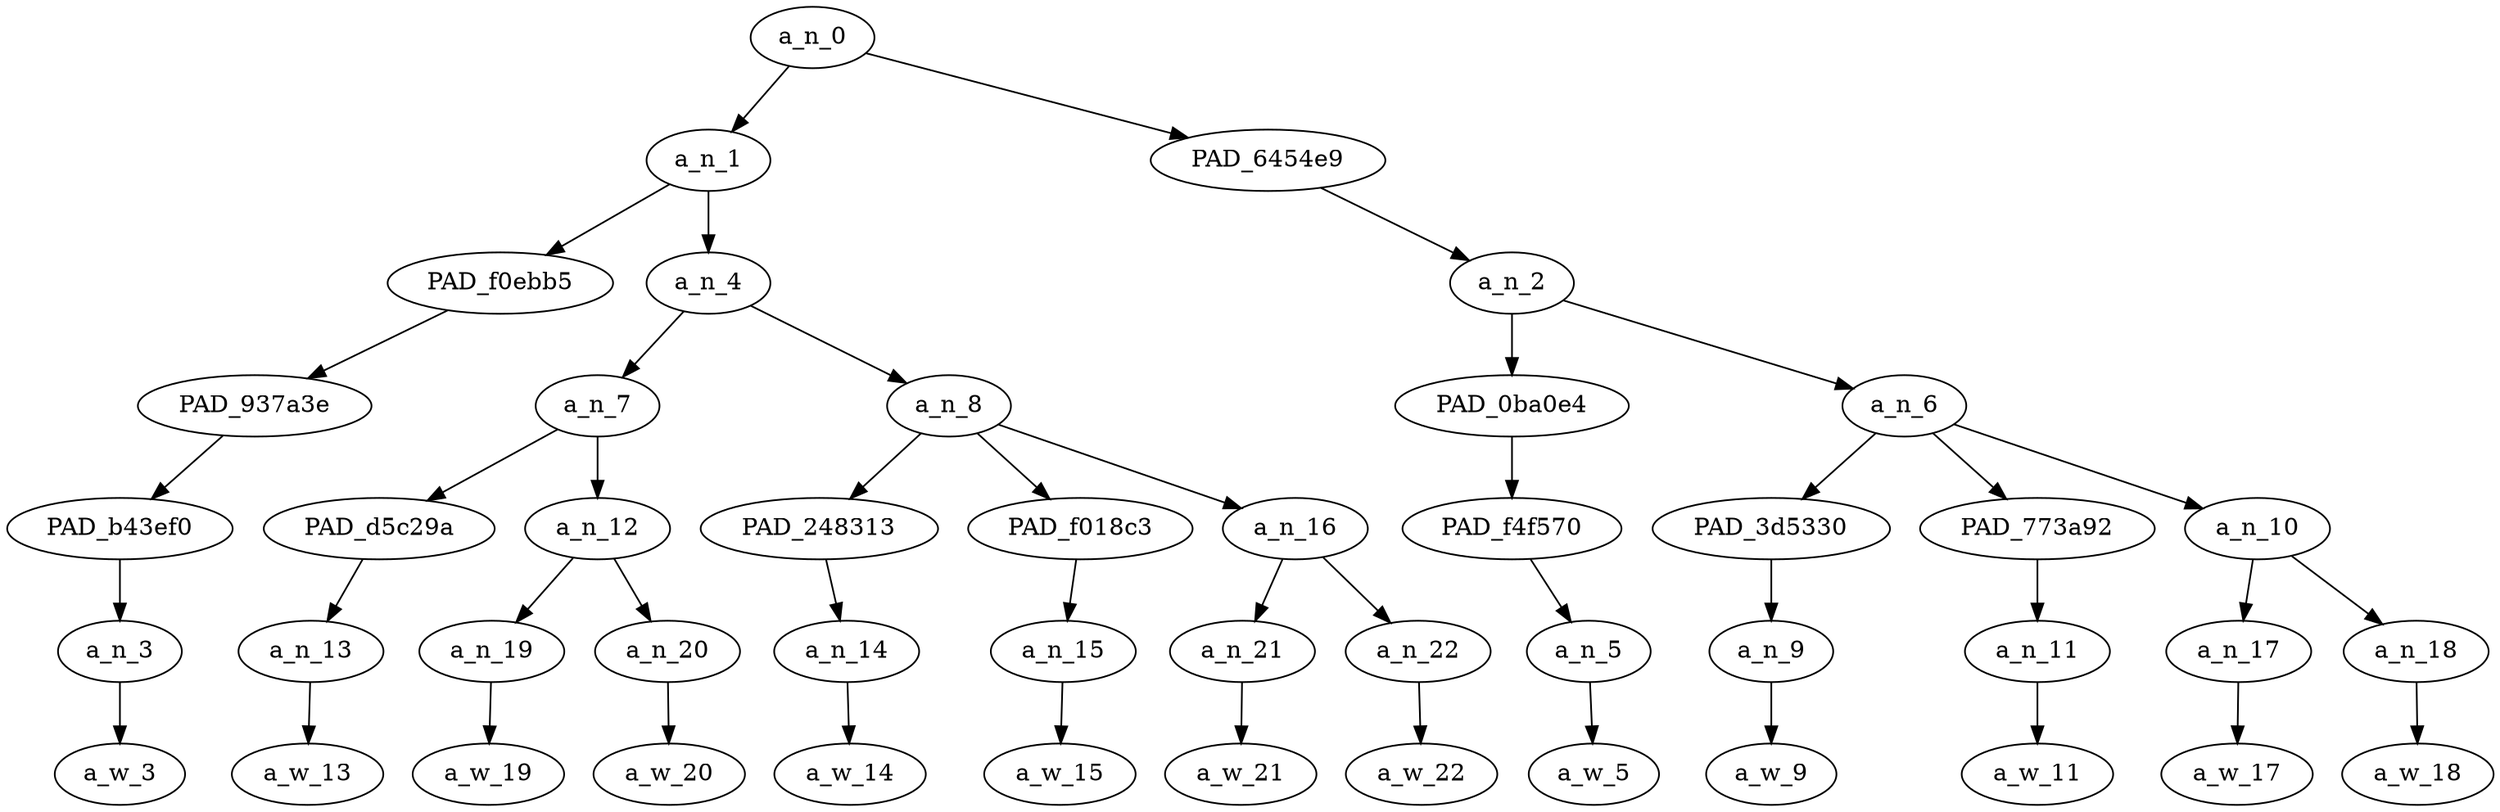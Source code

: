 strict digraph "" {
	a_n_0	[div_dir=1,
		index=0,
		level=6,
		pos="5.552083333333333,6!",
		text_span="[0, 1, 2, 3, 4, 5, 6, 7, 8, 9, 10, 11, 12]",
		value=1.00000001];
	a_n_1	[div_dir=1,
		index=0,
		level=5,
		pos="1.8541666666666667,5!",
		text_span="[0, 1, 2, 3, 4, 5, 6, 7]",
		value=0.60776369];
	a_n_0 -> a_n_1;
	PAD_6454e9	[div_dir=1,
		index=1,
		level=5,
		pos="9.25,5!",
		text_span="[8, 9, 10, 11, 12]",
		value=0.39102873];
	a_n_0 -> PAD_6454e9;
	PAD_f0ebb5	[div_dir=1,
		index=0,
		level=4,
		pos="0.0,4!",
		text_span="[0]",
		value=0.12355557];
	a_n_1 -> PAD_f0ebb5;
	a_n_4	[div_dir=1,
		index=1,
		level=4,
		pos="3.7083333333333335,4!",
		text_span="[1, 2, 3, 4, 5, 6, 7]",
		value=0.48342962];
	a_n_1 -> a_n_4;
	PAD_937a3e	[div_dir=1,
		index=0,
		level=3,
		pos="0.0,3!",
		text_span="[0]",
		value=0.12355557];
	PAD_f0ebb5 -> PAD_937a3e;
	PAD_b43ef0	[div_dir=1,
		index=0,
		level=2,
		pos="0.0,2!",
		text_span="[0]",
		value=0.12355557];
	PAD_937a3e -> PAD_b43ef0;
	a_n_3	[div_dir=1,
		index=0,
		level=1,
		pos="0.0,1!",
		text_span="[0]",
		value=0.12355557];
	PAD_b43ef0 -> a_n_3;
	a_w_3	[div_dir=0,
		index=0,
		level=0,
		pos="0,0!",
		text_span="[0]",
		value=harvey];
	a_n_3 -> a_w_3;
	a_n_7	[div_dir=1,
		index=1,
		level=3,
		pos="2.25,3!",
		text_span="[1, 2, 3]",
		value=0.31386515];
	a_n_4 -> a_n_7;
	a_n_8	[div_dir=1,
		index=2,
		level=3,
		pos="5.166666666666667,3!",
		text_span="[4, 5, 6, 7]",
		value=0.16915308];
	a_n_4 -> a_n_8;
	PAD_d5c29a	[div_dir=1,
		index=2,
		level=2,
		pos="3.0,2!",
		text_span="[3]",
		value=0.21133018];
	a_n_7 -> PAD_d5c29a;
	a_n_12	[div_dir=-1,
		index=1,
		level=2,
		pos="1.5,2!",
		text_span="[1, 2]",
		value=0.10243010];
	a_n_7 -> a_n_12;
	a_n_13	[div_dir=1,
		index=3,
		level=1,
		pos="3.0,1!",
		text_span="[3]",
		value=0.21133018];
	PAD_d5c29a -> a_n_13;
	a_w_13	[div_dir=0,
		index=3,
		level=0,
		pos="3,0!",
		text_span="[3]",
		value=babied];
	a_n_13 -> a_w_13;
	a_n_19	[div_dir=-1,
		index=1,
		level=1,
		pos="1.0,1!",
		text_span="[1]",
		value=0.05315900];
	a_n_12 -> a_n_19;
	a_n_20	[div_dir=1,
		index=2,
		level=1,
		pos="2.0,1!",
		text_span="[2]",
		value=0.04925505];
	a_n_12 -> a_n_20;
	a_w_19	[div_dir=0,
		index=1,
		level=0,
		pos="1,0!",
		text_span="[1]",
		value=how];
	a_n_19 -> a_w_19;
	a_w_20	[div_dir=0,
		index=2,
		level=0,
		pos="2,0!",
		text_span="[2]",
		value=many];
	a_n_20 -> a_w_20;
	PAD_248313	[div_dir=1,
		index=3,
		level=2,
		pos="4.0,2!",
		text_span="[4]",
		value=0.03290519];
	a_n_8 -> PAD_248313;
	PAD_f018c3	[div_dir=1,
		index=4,
		level=2,
		pos="5.0,2!",
		text_span="[5]",
		value=0.03382224];
	a_n_8 -> PAD_f018c3;
	a_n_16	[div_dir=1,
		index=5,
		level=2,
		pos="6.5,2!",
		text_span="[6, 7]",
		value=0.10192147];
	a_n_8 -> a_n_16;
	a_n_14	[div_dir=1,
		index=4,
		level=1,
		pos="4.0,1!",
		text_span="[4]",
		value=0.03290519];
	PAD_248313 -> a_n_14;
	a_w_14	[div_dir=0,
		index=4,
		level=0,
		pos="4,0!",
		text_span="[4]",
		value=did];
	a_n_14 -> a_w_14;
	a_n_15	[div_dir=1,
		index=5,
		level=1,
		pos="5.0,1!",
		text_span="[5]",
		value=0.03382224];
	PAD_f018c3 -> a_n_15;
	a_w_15	[div_dir=0,
		index=5,
		level=0,
		pos="5,0!",
		text_span="[5]",
		value=you];
	a_n_15 -> a_w_15;
	a_n_21	[div_dir=1,
		index=6,
		level=1,
		pos="6.0,1!",
		text_span="[6]",
		value=0.06277419];
	a_n_16 -> a_n_21;
	a_n_22	[div_dir=1,
		index=7,
		level=1,
		pos="7.0,1!",
		text_span="[7]",
		value=0.03858844];
	a_n_16 -> a_n_22;
	a_w_21	[div_dir=0,
		index=6,
		level=0,
		pos="6,0!",
		text_span="[6]",
		value=kill];
	a_n_21 -> a_w_21;
	a_w_22	[div_dir=0,
		index=7,
		level=0,
		pos="7,0!",
		text_span="[7]",
		value=today];
	a_n_22 -> a_w_22;
	a_n_2	[div_dir=1,
		index=2,
		level=4,
		pos="9.25,4!",
		text_span="[8, 9, 10, 11, 12]",
		value=0.39102873];
	PAD_6454e9 -> a_n_2;
	PAD_0ba0e4	[div_dir=-1,
		index=3,
		level=3,
		pos="8.0,3!",
		text_span="[8]",
		value=0.03028473];
	a_n_2 -> PAD_0ba0e4;
	a_n_6	[div_dir=1,
		index=4,
		level=3,
		pos="10.5,3!",
		text_span="[9, 10, 11, 12]",
		value=0.35977611];
	a_n_2 -> a_n_6;
	PAD_f4f570	[div_dir=-1,
		index=6,
		level=2,
		pos="8.0,2!",
		text_span="[8]",
		value=0.03028473];
	PAD_0ba0e4 -> PAD_f4f570;
	a_n_5	[div_dir=-1,
		index=8,
		level=1,
		pos="8.0,1!",
		text_span="[8]",
		value=0.03028473];
	PAD_f4f570 -> a_n_5;
	a_w_5	[div_dir=0,
		index=8,
		level=0,
		pos="8,0!",
		text_span="[8]",
		value=were];
	a_n_5 -> a_w_5;
	PAD_3d5330	[div_dir=1,
		index=7,
		level=2,
		pos="9.0,2!",
		text_span="[9]",
		value=0.02999239];
	a_n_6 -> PAD_3d5330;
	PAD_773a92	[div_dir=1,
		index=9,
		level=2,
		pos="12.0,2!",
		text_span="[12]",
		value=0.11112475];
	a_n_6 -> PAD_773a92;
	a_n_10	[div_dir=1,
		index=8,
		level=2,
		pos="10.5,2!",
		text_span="[10, 11]",
		value=0.21759107];
	a_n_6 -> a_n_10;
	a_n_9	[div_dir=1,
		index=9,
		level=1,
		pos="9.0,1!",
		text_span="[9]",
		value=0.02999239];
	PAD_3d5330 -> a_n_9;
	a_w_9	[div_dir=0,
		index=9,
		level=0,
		pos="9,0!",
		text_span="[9]",
		value=they];
	a_n_9 -> a_w_9;
	a_n_11	[div_dir=1,
		index=12,
		level=1,
		pos="12.0,1!",
		text_span="[12]",
		value=0.11112475];
	PAD_773a92 -> a_n_11;
	a_w_11	[div_dir=0,
		index=12,
		level=0,
		pos="12,0!",
		text_span="[12]",
		value=babies];
	a_n_11 -> a_w_11;
	a_n_17	[div_dir=1,
		index=10,
		level=1,
		pos="10.0,1!",
		text_span="[10]",
		value=0.03580871];
	a_n_10 -> a_n_17;
	a_n_18	[div_dir=1,
		index=11,
		level=1,
		pos="11.0,1!",
		text_span="[11]",
		value=0.18097738];
	a_n_10 -> a_n_18;
	a_w_17	[div_dir=0,
		index=10,
		level=0,
		pos="10,0!",
		text_span="[10]",
		value=all];
	a_n_17 -> a_w_17;
	a_w_18	[div_dir=0,
		index=11,
		level=0,
		pos="11,0!",
		text_span="[11]",
		value=nigger];
	a_n_18 -> a_w_18;
}

